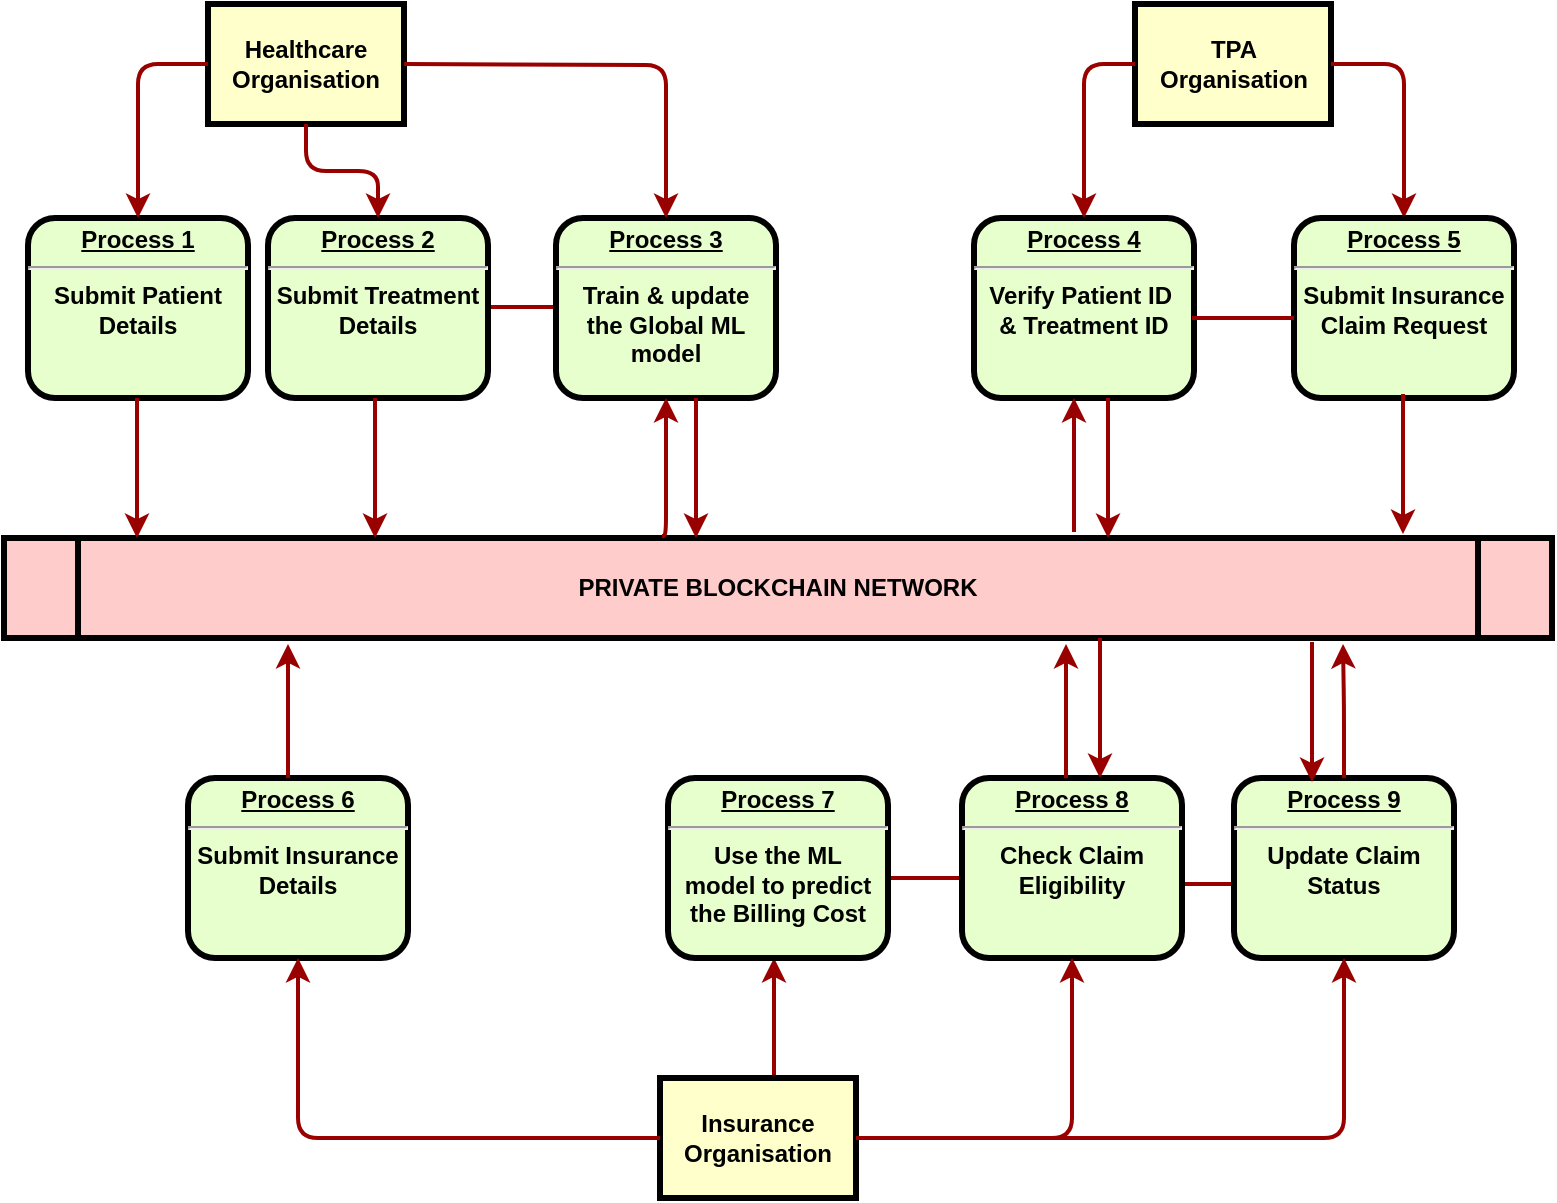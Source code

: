 <mxfile version="26.2.13">
  <diagram name="Page-1" id="c7558073-3199-34d8-9f00-42111426c3f3">
    <mxGraphModel dx="1884" dy="789" grid="0" gridSize="10" guides="1" tooltips="1" connect="1" arrows="1" fold="1" page="1" pageScale="1" pageWidth="827" pageHeight="1169" background="none" math="0" shadow="0">
      <root>
        <mxCell id="0" />
        <mxCell id="1" parent="0" />
        <mxCell id="OneQrJ_-ErCCQHgOrdbo-135" value="" style="strokeColor=#990000;strokeWidth=2;endArrow=none;endFill=0;" parent="1" edge="1">
          <mxGeometry width="100" height="100" relative="1" as="geometry">
            <mxPoint x="460" y="560" as="sourcePoint" />
            <mxPoint x="570" y="560" as="targetPoint" />
          </mxGeometry>
        </mxCell>
        <mxCell id="huTdIw0GnA12jsORNiHU-49" value="" style="strokeColor=#990000;strokeWidth=2;exitX=0.5;exitY=0;exitDx=0;exitDy=0;entryX=0.865;entryY=1.06;entryDx=0;entryDy=0;entryPerimeter=0;" edge="1" parent="1">
          <mxGeometry width="100" height="100" relative="1" as="geometry">
            <mxPoint x="413" y="667" as="sourcePoint" />
            <mxPoint x="413" y="600" as="targetPoint" />
          </mxGeometry>
        </mxCell>
        <mxCell id="huTdIw0GnA12jsORNiHU-46" value="" style="strokeColor=#990000;strokeWidth=2;endArrow=none;endFill=0;" edge="1" parent="1">
          <mxGeometry width="100" height="100" relative="1" as="geometry">
            <mxPoint x="270" y="274.5" as="sourcePoint" />
            <mxPoint x="380" y="274.5" as="targetPoint" />
          </mxGeometry>
        </mxCell>
        <mxCell id="huTdIw0GnA12jsORNiHU-39" value="" style="strokeColor=#990000;strokeWidth=2;endArrow=none;endFill=0;" edge="1" parent="1">
          <mxGeometry width="100" height="100" relative="1" as="geometry">
            <mxPoint x="572" y="563" as="sourcePoint" />
            <mxPoint x="682" y="563" as="targetPoint" />
          </mxGeometry>
        </mxCell>
        <mxCell id="2" value="&lt;p style=&quot;margin: 0px; margin-top: 4px; text-align: center; text-decoration: underline;&quot;&gt;&lt;strong&gt;Process 1&lt;br&gt;&lt;/strong&gt;&lt;/p&gt;&lt;hr&gt;&lt;div&gt;Submit Patient&lt;/div&gt;&lt;div&gt;Details&lt;br&gt;&lt;/div&gt;" style="verticalAlign=middle;align=center;overflow=fill;fontSize=12;fontFamily=Helvetica;html=1;rounded=1;fontStyle=1;strokeWidth=3;fillColor=#E6FFCC" parent="1" vertex="1">
          <mxGeometry x="40" y="230" width="110" height="90" as="geometry" />
        </mxCell>
        <mxCell id="3" value="Healthcare Organisation" style="whiteSpace=wrap;align=center;verticalAlign=middle;fontStyle=1;strokeWidth=3;fillColor=#FFFFCC" parent="1" vertex="1">
          <mxGeometry x="130" y="123" width="98" height="60" as="geometry" />
        </mxCell>
        <mxCell id="5" value="PRIVATE BLOCKCHAIN NETWORK" style="shape=process;whiteSpace=wrap;align=center;verticalAlign=middle;size=0.048;fontStyle=1;strokeWidth=3;fillColor=#FFCCCC" parent="1" vertex="1">
          <mxGeometry x="28" y="390" width="774" height="50" as="geometry" />
        </mxCell>
        <mxCell id="36" value="" style="edgeStyle=orthogonalEdgeStyle;strokeColor=#990000;strokeWidth=2;exitX=0;exitY=0.5;exitDx=0;exitDy=0;" parent="1" source="3" target="2" edge="1">
          <mxGeometry width="100" height="100" relative="1" as="geometry">
            <mxPoint x="-20" y="250" as="sourcePoint" />
            <mxPoint x="80" y="150" as="targetPoint" />
          </mxGeometry>
        </mxCell>
        <mxCell id="OneQrJ_-ErCCQHgOrdbo-96" value="&lt;p style=&quot;margin: 0px; margin-top: 4px; text-align: center; text-decoration: underline;&quot;&gt;&lt;strong&gt;Process 2&lt;br&gt;&lt;/strong&gt;&lt;/p&gt;&lt;hr&gt;&lt;div&gt;Submit Treatment&lt;/div&gt;&lt;div&gt;Details&lt;br&gt;&lt;/div&gt;" style="verticalAlign=middle;align=center;overflow=fill;fontSize=12;fontFamily=Helvetica;html=1;rounded=1;fontStyle=1;strokeWidth=3;fillColor=#E6FFCC" parent="1" vertex="1">
          <mxGeometry x="160" y="230" width="110" height="90" as="geometry" />
        </mxCell>
        <mxCell id="OneQrJ_-ErCCQHgOrdbo-101" value="&lt;p style=&quot;margin: 4px 0px 0px; text-align: center; text-decoration: underline;&quot;&gt;&lt;strong&gt;Process 4&lt;br&gt;&lt;/strong&gt;&lt;/p&gt;&lt;hr&gt;&lt;div&gt;Verify Patient ID&amp;nbsp;&lt;/div&gt;&lt;div&gt;&amp;amp; Treatment ID&lt;br&gt;&lt;/div&gt;" style="verticalAlign=middle;align=center;overflow=fill;fontSize=12;fontFamily=Helvetica;html=1;rounded=1;fontStyle=1;strokeWidth=3;fillColor=#E6FFCC" parent="1" vertex="1">
          <mxGeometry x="513" y="230" width="110" height="90" as="geometry" />
        </mxCell>
        <mxCell id="OneQrJ_-ErCCQHgOrdbo-102" value="TPA Organisation" style="whiteSpace=wrap;align=center;verticalAlign=middle;fontStyle=1;strokeWidth=3;fillColor=#FFFFCC" parent="1" vertex="1">
          <mxGeometry x="593.5" y="123" width="98" height="60" as="geometry" />
        </mxCell>
        <mxCell id="OneQrJ_-ErCCQHgOrdbo-103" value="" style="edgeStyle=orthogonalEdgeStyle;strokeColor=#990000;strokeWidth=2;exitX=0;exitY=0.5;exitDx=0;exitDy=0;" parent="1" source="OneQrJ_-ErCCQHgOrdbo-102" target="OneQrJ_-ErCCQHgOrdbo-101" edge="1">
          <mxGeometry width="100" height="100" relative="1" as="geometry">
            <mxPoint x="373.5" y="250" as="sourcePoint" />
            <mxPoint x="473.5" y="150" as="targetPoint" />
          </mxGeometry>
        </mxCell>
        <mxCell id="OneQrJ_-ErCCQHgOrdbo-104" value="" style="edgeStyle=orthogonalEdgeStyle;strokeColor=#990000;strokeWidth=2;entryX=0.5;entryY=0;entryDx=0;entryDy=0;exitX=1;exitY=0.5;exitDx=0;exitDy=0;" parent="1" source="OneQrJ_-ErCCQHgOrdbo-102" target="OneQrJ_-ErCCQHgOrdbo-105" edge="1">
          <mxGeometry width="100" height="100" relative="1" as="geometry">
            <mxPoint x="609.5" y="75.5" as="sourcePoint" />
            <mxPoint x="766.5" y="232" as="targetPoint" />
          </mxGeometry>
        </mxCell>
        <mxCell id="OneQrJ_-ErCCQHgOrdbo-105" value="&lt;p style=&quot;margin: 4px 0px 0px; text-align: center; text-decoration: underline;&quot;&gt;&lt;strong&gt;Process 5&lt;br&gt;&lt;/strong&gt;&lt;/p&gt;&lt;hr&gt;&lt;div&gt;Submit Insurance&lt;/div&gt;&lt;div&gt;Claim Request&lt;br&gt;&lt;/div&gt;" style="verticalAlign=middle;align=center;overflow=fill;fontSize=12;fontFamily=Helvetica;html=1;rounded=1;fontStyle=1;strokeWidth=3;fillColor=#E6FFCC" parent="1" vertex="1">
          <mxGeometry x="673" y="230" width="110" height="90" as="geometry" />
        </mxCell>
        <mxCell id="OneQrJ_-ErCCQHgOrdbo-110" value="&lt;p style=&quot;margin: 4px 0px 0px; text-align: center; text-decoration: underline;&quot;&gt;&lt;strong&gt;Process 6&lt;br&gt;&lt;/strong&gt;&lt;/p&gt;&lt;hr&gt;&lt;div&gt;Submit Insurance&lt;/div&gt;&lt;div&gt;Details&lt;br&gt;&lt;/div&gt;" style="verticalAlign=middle;align=center;overflow=fill;fontSize=12;fontFamily=Helvetica;html=1;rounded=1;fontStyle=1;strokeWidth=3;fillColor=#E6FFCC" parent="1" vertex="1">
          <mxGeometry x="120" y="510" width="110" height="90" as="geometry" />
        </mxCell>
        <mxCell id="OneQrJ_-ErCCQHgOrdbo-111" value="&lt;p style=&quot;margin: 4px 0px 0px; text-align: center; text-decoration: underline;&quot;&gt;&lt;strong&gt;Process 8&lt;br&gt;&lt;/strong&gt;&lt;/p&gt;&lt;hr&gt;&lt;div&gt;Check Claim&lt;/div&gt;&lt;div&gt;Eligibility&lt;br&gt;&lt;/div&gt;" style="verticalAlign=middle;align=center;overflow=fill;fontSize=12;fontFamily=Helvetica;html=1;rounded=1;fontStyle=1;strokeWidth=3;fillColor=#E6FFCC" parent="1" vertex="1">
          <mxGeometry x="507" y="510" width="110" height="90" as="geometry" />
        </mxCell>
        <mxCell id="OneQrJ_-ErCCQHgOrdbo-112" value="Insurance Organisation" style="whiteSpace=wrap;align=center;verticalAlign=middle;fontStyle=1;strokeWidth=3;fillColor=#FFFFCC" parent="1" vertex="1">
          <mxGeometry x="356" y="660" width="98" height="60" as="geometry" />
        </mxCell>
        <mxCell id="OneQrJ_-ErCCQHgOrdbo-115" value="&lt;p style=&quot;margin: 4px 0px 0px; text-align: center; text-decoration: underline;&quot;&gt;&lt;strong&gt;Process 9&lt;br&gt;&lt;/strong&gt;&lt;/p&gt;&lt;hr&gt;&lt;div&gt;Update Claim&lt;/div&gt;&lt;div&gt;Status&lt;br&gt;&lt;/div&gt;" style="verticalAlign=middle;align=center;overflow=fill;fontSize=12;fontFamily=Helvetica;html=1;rounded=1;fontStyle=1;strokeWidth=3;fillColor=#E6FFCC" parent="1" vertex="1">
          <mxGeometry x="643" y="510" width="110" height="90" as="geometry" />
        </mxCell>
        <mxCell id="OneQrJ_-ErCCQHgOrdbo-116" value="" style="edgeStyle=orthogonalEdgeStyle;strokeColor=#990000;strokeWidth=2;exitX=0;exitY=0.5;exitDx=0;exitDy=0;entryX=0.5;entryY=1;entryDx=0;entryDy=0;" parent="1" source="OneQrJ_-ErCCQHgOrdbo-112" target="OneQrJ_-ErCCQHgOrdbo-110" edge="1">
          <mxGeometry width="100" height="100" relative="1" as="geometry">
            <mxPoint x="206" y="660" as="sourcePoint" />
            <mxPoint x="180" y="747" as="targetPoint" />
          </mxGeometry>
        </mxCell>
        <mxCell id="OneQrJ_-ErCCQHgOrdbo-117" value="" style="edgeStyle=orthogonalEdgeStyle;strokeColor=#990000;strokeWidth=2;exitX=1;exitY=0.5;exitDx=0;exitDy=0;entryX=0.5;entryY=1;entryDx=0;entryDy=0;" parent="1" source="OneQrJ_-ErCCQHgOrdbo-112" target="OneQrJ_-ErCCQHgOrdbo-111" edge="1">
          <mxGeometry width="100" height="100" relative="1" as="geometry">
            <mxPoint x="600" y="700" as="sourcePoint" />
            <mxPoint x="574" y="787" as="targetPoint" />
          </mxGeometry>
        </mxCell>
        <mxCell id="OneQrJ_-ErCCQHgOrdbo-118" value="" style="edgeStyle=orthogonalEdgeStyle;strokeColor=#990000;strokeWidth=2;exitX=1;exitY=0.5;exitDx=0;exitDy=0;entryX=0.5;entryY=1;entryDx=0;entryDy=0;" parent="1" source="OneQrJ_-ErCCQHgOrdbo-112" target="OneQrJ_-ErCCQHgOrdbo-115" edge="1">
          <mxGeometry width="100" height="100" relative="1" as="geometry">
            <mxPoint x="570" y="670" as="sourcePoint" />
            <mxPoint x="544" y="757" as="targetPoint" />
          </mxGeometry>
        </mxCell>
        <mxCell id="OneQrJ_-ErCCQHgOrdbo-119" value="" style="edgeStyle=orthogonalEdgeStyle;strokeColor=#990000;strokeWidth=2;exitX=0.5;exitY=0;exitDx=0;exitDy=0;entryX=0.865;entryY=1.06;entryDx=0;entryDy=0;entryPerimeter=0;" parent="1" source="OneQrJ_-ErCCQHgOrdbo-115" target="5" edge="1">
          <mxGeometry width="100" height="100" relative="1" as="geometry">
            <mxPoint x="550" y="498" as="sourcePoint" />
            <mxPoint x="630" y="460" as="targetPoint" />
          </mxGeometry>
        </mxCell>
        <mxCell id="OneQrJ_-ErCCQHgOrdbo-121" value="" style="edgeStyle=orthogonalEdgeStyle;strokeColor=#990000;strokeWidth=2;exitX=0.5;exitY=0;exitDx=0;exitDy=0;entryX=0.865;entryY=1.06;entryDx=0;entryDy=0;entryPerimeter=0;" parent="1" edge="1">
          <mxGeometry width="100" height="100" relative="1" as="geometry">
            <mxPoint x="559" y="510" as="sourcePoint" />
            <mxPoint x="559" y="443" as="targetPoint" />
            <Array as="points">
              <mxPoint x="559" y="470" />
              <mxPoint x="559" y="470" />
            </Array>
          </mxGeometry>
        </mxCell>
        <mxCell id="OneQrJ_-ErCCQHgOrdbo-122" value="" style="edgeStyle=orthogonalEdgeStyle;strokeColor=#990000;strokeWidth=2;exitX=0.5;exitY=0;exitDx=0;exitDy=0;entryX=0.865;entryY=1.06;entryDx=0;entryDy=0;entryPerimeter=0;" parent="1" edge="1">
          <mxGeometry width="100" height="100" relative="1" as="geometry">
            <mxPoint x="170" y="510" as="sourcePoint" />
            <mxPoint x="170" y="443" as="targetPoint" />
            <Array as="points">
              <mxPoint x="170" y="470" />
              <mxPoint x="170" y="470" />
            </Array>
          </mxGeometry>
        </mxCell>
        <mxCell id="OneQrJ_-ErCCQHgOrdbo-126" value="" style="edgeStyle=orthogonalEdgeStyle;strokeColor=#990000;strokeWidth=2;exitX=0.5;exitY=0;exitDx=0;exitDy=0;entryX=0.865;entryY=1.06;entryDx=0;entryDy=0;entryPerimeter=0;" parent="1" edge="1">
          <mxGeometry width="100" height="100" relative="1" as="geometry">
            <mxPoint x="563" y="387" as="sourcePoint" />
            <mxPoint x="563" y="320" as="targetPoint" />
            <Array as="points">
              <mxPoint x="563" y="337" />
              <mxPoint x="563" y="337" />
            </Array>
          </mxGeometry>
        </mxCell>
        <mxCell id="OneQrJ_-ErCCQHgOrdbo-128" value="" style="strokeColor=#990000;strokeWidth=2;" parent="1" edge="1">
          <mxGeometry width="100" height="100" relative="1" as="geometry">
            <mxPoint x="682" y="442" as="sourcePoint" />
            <mxPoint x="682" y="512" as="targetPoint" />
          </mxGeometry>
        </mxCell>
        <mxCell id="OneQrJ_-ErCCQHgOrdbo-129" value="" style="strokeColor=#990000;strokeWidth=2;" parent="1" edge="1">
          <mxGeometry width="100" height="100" relative="1" as="geometry">
            <mxPoint x="580" y="320" as="sourcePoint" />
            <mxPoint x="580" y="390" as="targetPoint" />
          </mxGeometry>
        </mxCell>
        <mxCell id="OneQrJ_-ErCCQHgOrdbo-130" value="" style="strokeColor=#990000;strokeWidth=2;" parent="1" edge="1">
          <mxGeometry width="100" height="100" relative="1" as="geometry">
            <mxPoint x="576" y="440" as="sourcePoint" />
            <mxPoint x="576" y="510" as="targetPoint" />
          </mxGeometry>
        </mxCell>
        <mxCell id="OneQrJ_-ErCCQHgOrdbo-131" value="" style="strokeColor=#990000;strokeWidth=2;" parent="1" edge="1">
          <mxGeometry width="100" height="100" relative="1" as="geometry">
            <mxPoint x="94.5" y="320" as="sourcePoint" />
            <mxPoint x="94.5" y="390" as="targetPoint" />
          </mxGeometry>
        </mxCell>
        <mxCell id="OneQrJ_-ErCCQHgOrdbo-132" value="" style="strokeColor=#990000;strokeWidth=2;" parent="1" edge="1">
          <mxGeometry width="100" height="100" relative="1" as="geometry">
            <mxPoint x="213.5" y="320" as="sourcePoint" />
            <mxPoint x="213.5" y="390" as="targetPoint" />
          </mxGeometry>
        </mxCell>
        <mxCell id="OneQrJ_-ErCCQHgOrdbo-133" value="" style="strokeColor=#990000;strokeWidth=2;" parent="1" edge="1">
          <mxGeometry width="100" height="100" relative="1" as="geometry">
            <mxPoint x="727.5" y="318" as="sourcePoint" />
            <mxPoint x="727.5" y="388" as="targetPoint" />
          </mxGeometry>
        </mxCell>
        <mxCell id="OneQrJ_-ErCCQHgOrdbo-134" value="" style="strokeColor=#990000;strokeWidth=2;endArrow=none;endFill=0;" parent="1" edge="1">
          <mxGeometry width="100" height="100" relative="1" as="geometry">
            <mxPoint x="622" y="280" as="sourcePoint" />
            <mxPoint x="673" y="280" as="targetPoint" />
          </mxGeometry>
        </mxCell>
        <mxCell id="huTdIw0GnA12jsORNiHU-36" value="&lt;p style=&quot;margin: 4px 0px 0px; text-align: center; text-decoration: underline;&quot;&gt;&lt;strong&gt;Process 7&lt;br&gt;&lt;/strong&gt;&lt;/p&gt;&lt;hr&gt;&lt;div&gt;Use the ML&lt;/div&gt;&lt;div&gt;model to predict&lt;/div&gt;&lt;div&gt;the Billing Cost&lt;br&gt;&lt;/div&gt;" style="verticalAlign=middle;align=center;overflow=fill;fontSize=12;fontFamily=Helvetica;html=1;rounded=1;fontStyle=1;strokeWidth=3;fillColor=#E6FFCC" vertex="1" parent="1">
          <mxGeometry x="360" y="510" width="110" height="90" as="geometry" />
        </mxCell>
        <mxCell id="huTdIw0GnA12jsORNiHU-40" value="&lt;p style=&quot;margin: 4px 0px 0px; text-align: center; text-decoration: underline;&quot;&gt;&lt;strong&gt;Process 3&lt;br&gt;&lt;/strong&gt;&lt;/p&gt;&lt;hr&gt;&lt;div&gt;Train &amp;amp; update&lt;/div&gt;&lt;div&gt;the Global ML &lt;br&gt;&lt;/div&gt;&lt;div&gt;model&lt;br&gt;&lt;/div&gt;" style="verticalAlign=middle;align=center;overflow=fill;fontSize=12;fontFamily=Helvetica;html=1;rounded=1;fontStyle=1;strokeWidth=3;fillColor=#E6FFCC" vertex="1" parent="1">
          <mxGeometry x="304" y="230" width="110" height="90" as="geometry" />
        </mxCell>
        <mxCell id="huTdIw0GnA12jsORNiHU-44" value="" style="edgeStyle=orthogonalEdgeStyle;strokeColor=#990000;strokeWidth=2;entryX=0.5;entryY=0;entryDx=0;entryDy=0;exitX=1;exitY=0.5;exitDx=0;exitDy=0;" edge="1" parent="1" target="huTdIw0GnA12jsORNiHU-40">
          <mxGeometry width="100" height="100" relative="1" as="geometry">
            <mxPoint x="228" y="153" as="sourcePoint" />
            <mxPoint x="264" y="230" as="targetPoint" />
          </mxGeometry>
        </mxCell>
        <mxCell id="huTdIw0GnA12jsORNiHU-45" value="" style="edgeStyle=orthogonalEdgeStyle;strokeColor=#990000;strokeWidth=2;entryX=0.5;entryY=0;entryDx=0;entryDy=0;exitX=0.5;exitY=1;exitDx=0;exitDy=0;" edge="1" parent="1" source="3" target="OneQrJ_-ErCCQHgOrdbo-96">
          <mxGeometry width="100" height="100" relative="1" as="geometry">
            <mxPoint x="186.5" y="200" as="sourcePoint" />
            <mxPoint x="269.5" y="303" as="targetPoint" />
          </mxGeometry>
        </mxCell>
        <mxCell id="huTdIw0GnA12jsORNiHU-47" value="" style="edgeStyle=orthogonalEdgeStyle;strokeColor=#990000;strokeWidth=2;exitX=0.425;exitY=-0.02;exitDx=0;exitDy=0;entryX=0.5;entryY=1;entryDx=0;entryDy=0;exitPerimeter=0;" edge="1" parent="1" source="5" target="huTdIw0GnA12jsORNiHU-40">
          <mxGeometry width="100" height="100" relative="1" as="geometry">
            <mxPoint x="573" y="397" as="sourcePoint" />
            <mxPoint x="573" y="330" as="targetPoint" />
            <Array as="points">
              <mxPoint x="359" y="389" />
            </Array>
          </mxGeometry>
        </mxCell>
        <mxCell id="huTdIw0GnA12jsORNiHU-48" value="" style="strokeColor=#990000;strokeWidth=2;" edge="1" parent="1">
          <mxGeometry width="100" height="100" relative="1" as="geometry">
            <mxPoint x="374" y="320" as="sourcePoint" />
            <mxPoint x="374" y="390" as="targetPoint" />
          </mxGeometry>
        </mxCell>
      </root>
    </mxGraphModel>
  </diagram>
</mxfile>
